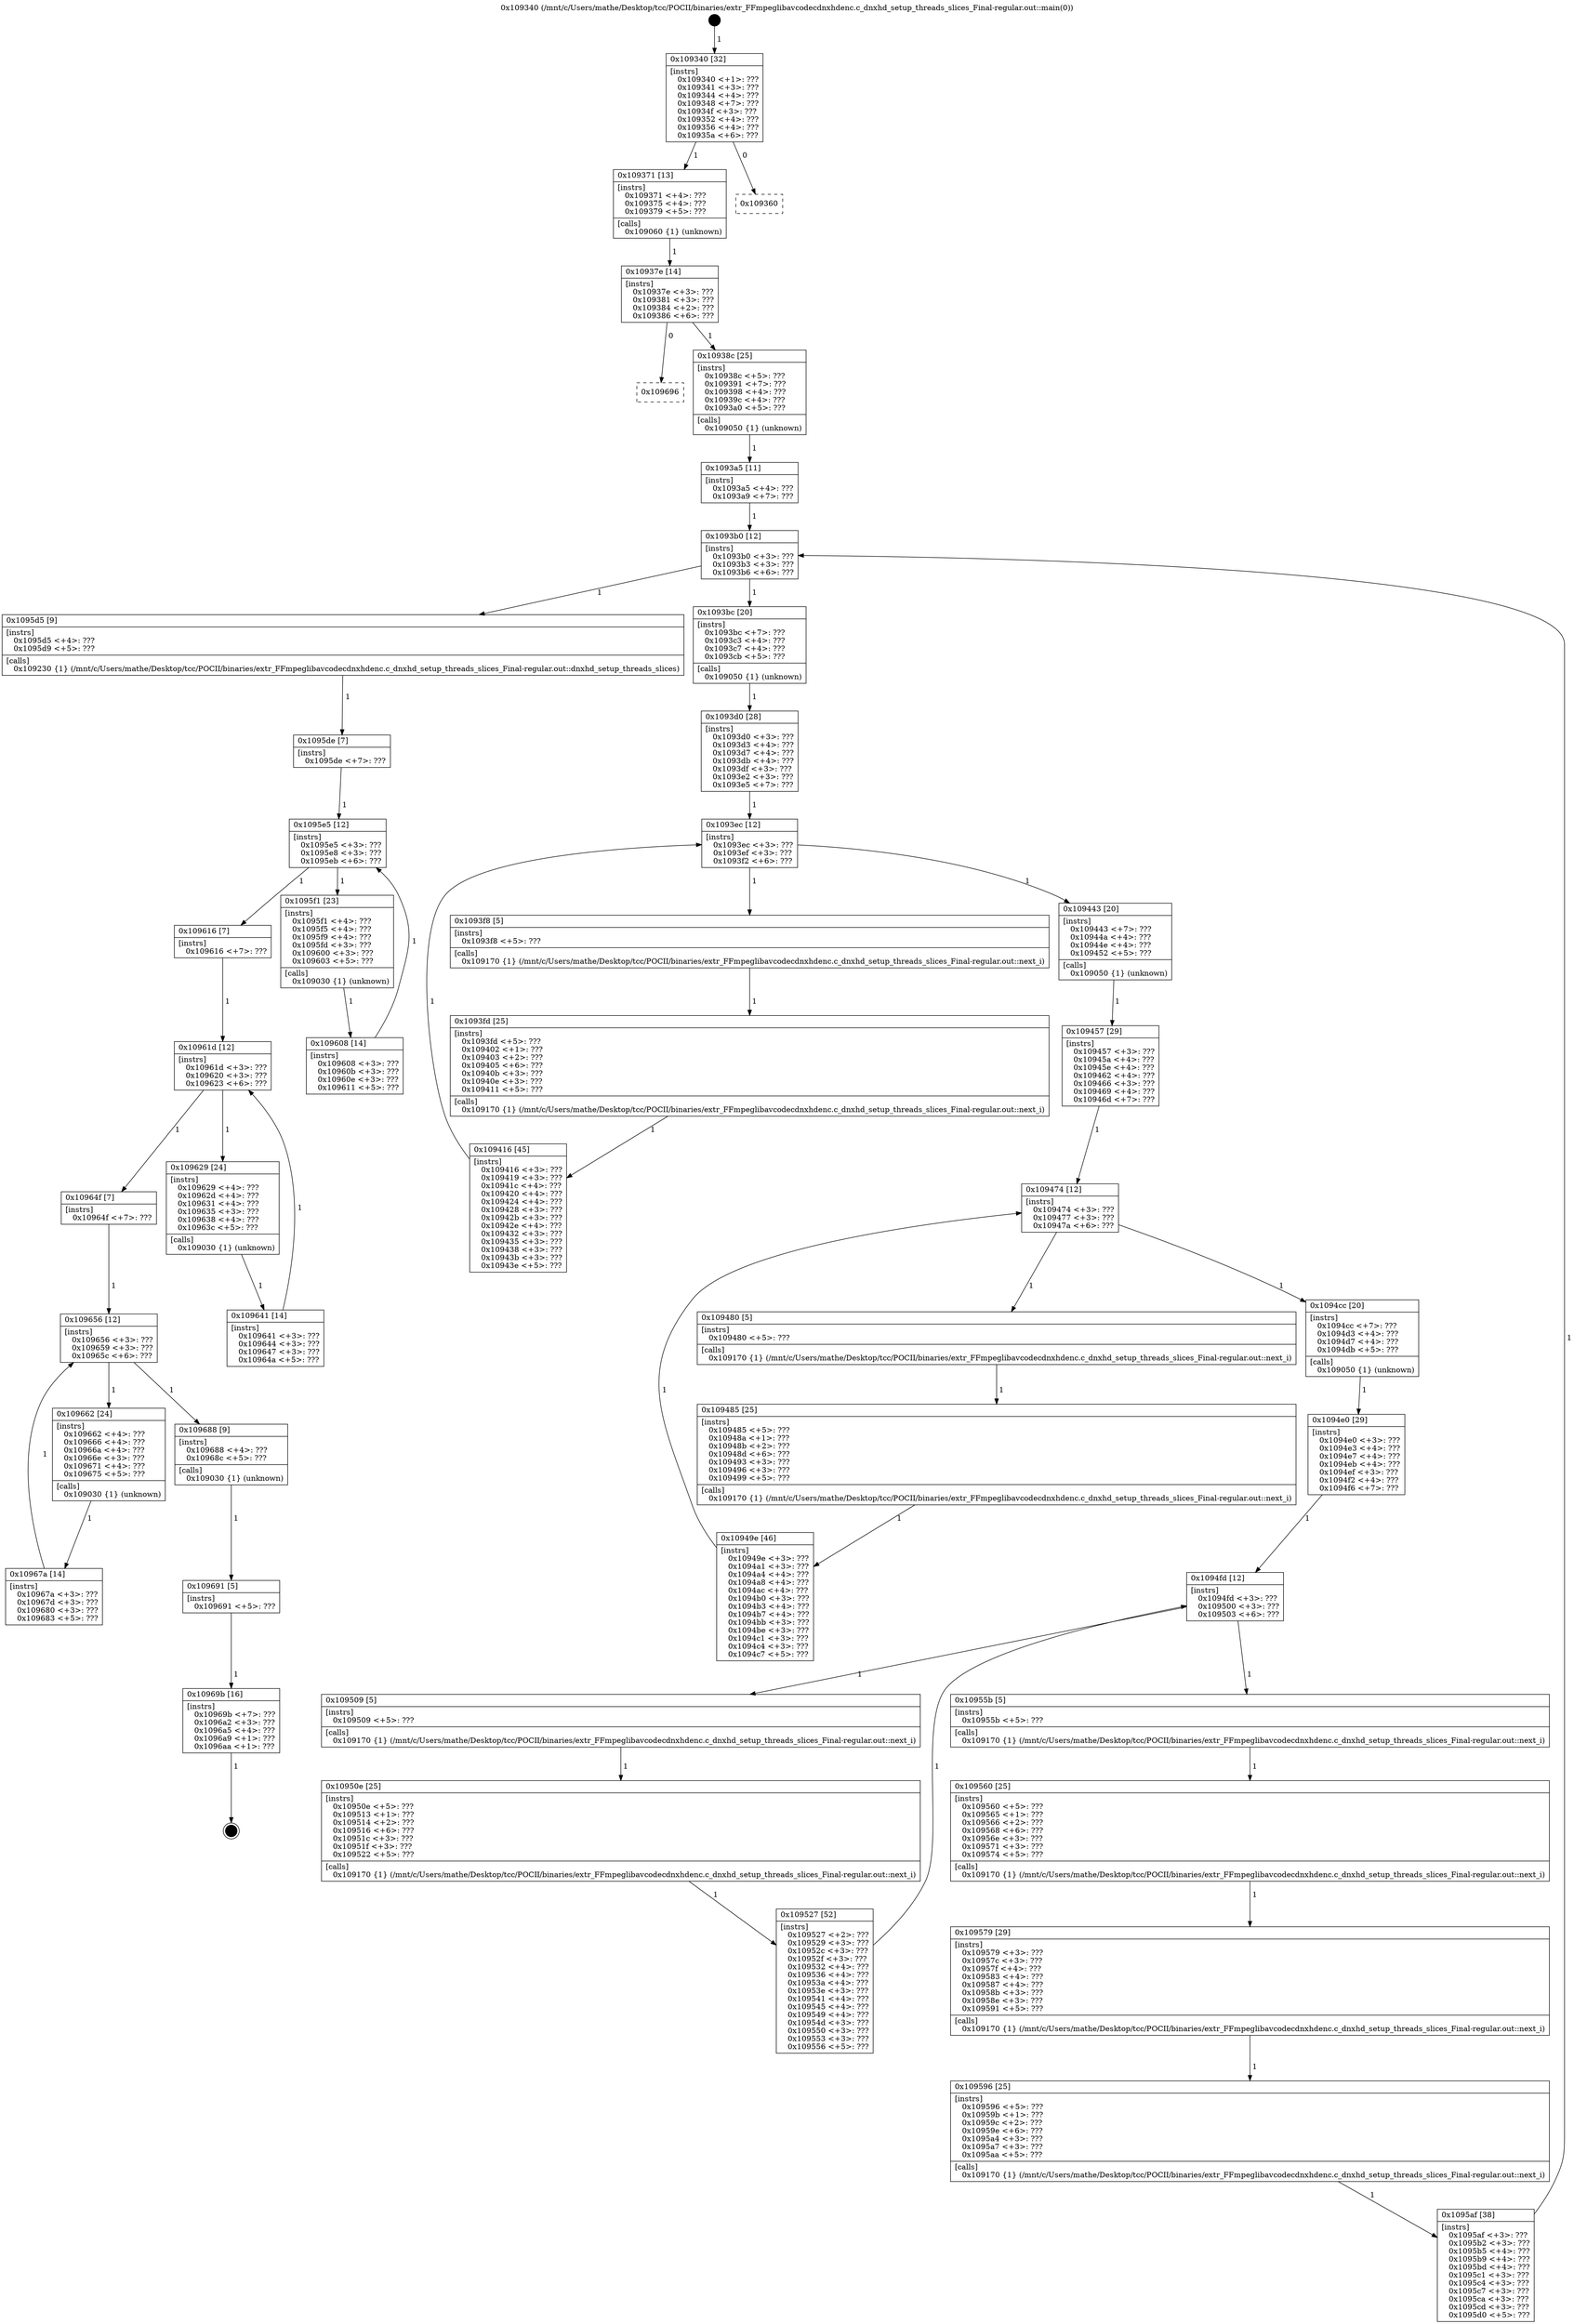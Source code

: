 digraph "0x109340" {
  label = "0x109340 (/mnt/c/Users/mathe/Desktop/tcc/POCII/binaries/extr_FFmpeglibavcodecdnxhdenc.c_dnxhd_setup_threads_slices_Final-regular.out::main(0))"
  labelloc = "t"
  node[shape=record]

  Entry [label="",width=0.3,height=0.3,shape=circle,fillcolor=black,style=filled]
  "0x109340" [label="{
     0x109340 [32]\l
     | [instrs]\l
     &nbsp;&nbsp;0x109340 \<+1\>: ???\l
     &nbsp;&nbsp;0x109341 \<+3\>: ???\l
     &nbsp;&nbsp;0x109344 \<+4\>: ???\l
     &nbsp;&nbsp;0x109348 \<+7\>: ???\l
     &nbsp;&nbsp;0x10934f \<+3\>: ???\l
     &nbsp;&nbsp;0x109352 \<+4\>: ???\l
     &nbsp;&nbsp;0x109356 \<+4\>: ???\l
     &nbsp;&nbsp;0x10935a \<+6\>: ???\l
  }"]
  "0x109371" [label="{
     0x109371 [13]\l
     | [instrs]\l
     &nbsp;&nbsp;0x109371 \<+4\>: ???\l
     &nbsp;&nbsp;0x109375 \<+4\>: ???\l
     &nbsp;&nbsp;0x109379 \<+5\>: ???\l
     | [calls]\l
     &nbsp;&nbsp;0x109060 \{1\} (unknown)\l
  }"]
  "0x109360" [label="{
     0x109360\l
  }", style=dashed]
  "0x10937e" [label="{
     0x10937e [14]\l
     | [instrs]\l
     &nbsp;&nbsp;0x10937e \<+3\>: ???\l
     &nbsp;&nbsp;0x109381 \<+3\>: ???\l
     &nbsp;&nbsp;0x109384 \<+2\>: ???\l
     &nbsp;&nbsp;0x109386 \<+6\>: ???\l
  }"]
  "0x109696" [label="{
     0x109696\l
  }", style=dashed]
  "0x10938c" [label="{
     0x10938c [25]\l
     | [instrs]\l
     &nbsp;&nbsp;0x10938c \<+5\>: ???\l
     &nbsp;&nbsp;0x109391 \<+7\>: ???\l
     &nbsp;&nbsp;0x109398 \<+4\>: ???\l
     &nbsp;&nbsp;0x10939c \<+4\>: ???\l
     &nbsp;&nbsp;0x1093a0 \<+5\>: ???\l
     | [calls]\l
     &nbsp;&nbsp;0x109050 \{1\} (unknown)\l
  }"]
  Exit [label="",width=0.3,height=0.3,shape=circle,fillcolor=black,style=filled,peripheries=2]
  "0x1093b0" [label="{
     0x1093b0 [12]\l
     | [instrs]\l
     &nbsp;&nbsp;0x1093b0 \<+3\>: ???\l
     &nbsp;&nbsp;0x1093b3 \<+3\>: ???\l
     &nbsp;&nbsp;0x1093b6 \<+6\>: ???\l
  }"]
  "0x1095d5" [label="{
     0x1095d5 [9]\l
     | [instrs]\l
     &nbsp;&nbsp;0x1095d5 \<+4\>: ???\l
     &nbsp;&nbsp;0x1095d9 \<+5\>: ???\l
     | [calls]\l
     &nbsp;&nbsp;0x109230 \{1\} (/mnt/c/Users/mathe/Desktop/tcc/POCII/binaries/extr_FFmpeglibavcodecdnxhdenc.c_dnxhd_setup_threads_slices_Final-regular.out::dnxhd_setup_threads_slices)\l
  }"]
  "0x1093bc" [label="{
     0x1093bc [20]\l
     | [instrs]\l
     &nbsp;&nbsp;0x1093bc \<+7\>: ???\l
     &nbsp;&nbsp;0x1093c3 \<+4\>: ???\l
     &nbsp;&nbsp;0x1093c7 \<+4\>: ???\l
     &nbsp;&nbsp;0x1093cb \<+5\>: ???\l
     | [calls]\l
     &nbsp;&nbsp;0x109050 \{1\} (unknown)\l
  }"]
  "0x1093ec" [label="{
     0x1093ec [12]\l
     | [instrs]\l
     &nbsp;&nbsp;0x1093ec \<+3\>: ???\l
     &nbsp;&nbsp;0x1093ef \<+3\>: ???\l
     &nbsp;&nbsp;0x1093f2 \<+6\>: ???\l
  }"]
  "0x109443" [label="{
     0x109443 [20]\l
     | [instrs]\l
     &nbsp;&nbsp;0x109443 \<+7\>: ???\l
     &nbsp;&nbsp;0x10944a \<+4\>: ???\l
     &nbsp;&nbsp;0x10944e \<+4\>: ???\l
     &nbsp;&nbsp;0x109452 \<+5\>: ???\l
     | [calls]\l
     &nbsp;&nbsp;0x109050 \{1\} (unknown)\l
  }"]
  "0x1093f8" [label="{
     0x1093f8 [5]\l
     | [instrs]\l
     &nbsp;&nbsp;0x1093f8 \<+5\>: ???\l
     | [calls]\l
     &nbsp;&nbsp;0x109170 \{1\} (/mnt/c/Users/mathe/Desktop/tcc/POCII/binaries/extr_FFmpeglibavcodecdnxhdenc.c_dnxhd_setup_threads_slices_Final-regular.out::next_i)\l
  }"]
  "0x1093fd" [label="{
     0x1093fd [25]\l
     | [instrs]\l
     &nbsp;&nbsp;0x1093fd \<+5\>: ???\l
     &nbsp;&nbsp;0x109402 \<+1\>: ???\l
     &nbsp;&nbsp;0x109403 \<+2\>: ???\l
     &nbsp;&nbsp;0x109405 \<+6\>: ???\l
     &nbsp;&nbsp;0x10940b \<+3\>: ???\l
     &nbsp;&nbsp;0x10940e \<+3\>: ???\l
     &nbsp;&nbsp;0x109411 \<+5\>: ???\l
     | [calls]\l
     &nbsp;&nbsp;0x109170 \{1\} (/mnt/c/Users/mathe/Desktop/tcc/POCII/binaries/extr_FFmpeglibavcodecdnxhdenc.c_dnxhd_setup_threads_slices_Final-regular.out::next_i)\l
  }"]
  "0x109416" [label="{
     0x109416 [45]\l
     | [instrs]\l
     &nbsp;&nbsp;0x109416 \<+3\>: ???\l
     &nbsp;&nbsp;0x109419 \<+3\>: ???\l
     &nbsp;&nbsp;0x10941c \<+4\>: ???\l
     &nbsp;&nbsp;0x109420 \<+4\>: ???\l
     &nbsp;&nbsp;0x109424 \<+4\>: ???\l
     &nbsp;&nbsp;0x109428 \<+3\>: ???\l
     &nbsp;&nbsp;0x10942b \<+3\>: ???\l
     &nbsp;&nbsp;0x10942e \<+4\>: ???\l
     &nbsp;&nbsp;0x109432 \<+3\>: ???\l
     &nbsp;&nbsp;0x109435 \<+3\>: ???\l
     &nbsp;&nbsp;0x109438 \<+3\>: ???\l
     &nbsp;&nbsp;0x10943b \<+3\>: ???\l
     &nbsp;&nbsp;0x10943e \<+5\>: ???\l
  }"]
  "0x1093d0" [label="{
     0x1093d0 [28]\l
     | [instrs]\l
     &nbsp;&nbsp;0x1093d0 \<+3\>: ???\l
     &nbsp;&nbsp;0x1093d3 \<+4\>: ???\l
     &nbsp;&nbsp;0x1093d7 \<+4\>: ???\l
     &nbsp;&nbsp;0x1093db \<+4\>: ???\l
     &nbsp;&nbsp;0x1093df \<+3\>: ???\l
     &nbsp;&nbsp;0x1093e2 \<+3\>: ???\l
     &nbsp;&nbsp;0x1093e5 \<+7\>: ???\l
  }"]
  "0x109474" [label="{
     0x109474 [12]\l
     | [instrs]\l
     &nbsp;&nbsp;0x109474 \<+3\>: ???\l
     &nbsp;&nbsp;0x109477 \<+3\>: ???\l
     &nbsp;&nbsp;0x10947a \<+6\>: ???\l
  }"]
  "0x1094cc" [label="{
     0x1094cc [20]\l
     | [instrs]\l
     &nbsp;&nbsp;0x1094cc \<+7\>: ???\l
     &nbsp;&nbsp;0x1094d3 \<+4\>: ???\l
     &nbsp;&nbsp;0x1094d7 \<+4\>: ???\l
     &nbsp;&nbsp;0x1094db \<+5\>: ???\l
     | [calls]\l
     &nbsp;&nbsp;0x109050 \{1\} (unknown)\l
  }"]
  "0x109480" [label="{
     0x109480 [5]\l
     | [instrs]\l
     &nbsp;&nbsp;0x109480 \<+5\>: ???\l
     | [calls]\l
     &nbsp;&nbsp;0x109170 \{1\} (/mnt/c/Users/mathe/Desktop/tcc/POCII/binaries/extr_FFmpeglibavcodecdnxhdenc.c_dnxhd_setup_threads_slices_Final-regular.out::next_i)\l
  }"]
  "0x109485" [label="{
     0x109485 [25]\l
     | [instrs]\l
     &nbsp;&nbsp;0x109485 \<+5\>: ???\l
     &nbsp;&nbsp;0x10948a \<+1\>: ???\l
     &nbsp;&nbsp;0x10948b \<+2\>: ???\l
     &nbsp;&nbsp;0x10948d \<+6\>: ???\l
     &nbsp;&nbsp;0x109493 \<+3\>: ???\l
     &nbsp;&nbsp;0x109496 \<+3\>: ???\l
     &nbsp;&nbsp;0x109499 \<+5\>: ???\l
     | [calls]\l
     &nbsp;&nbsp;0x109170 \{1\} (/mnt/c/Users/mathe/Desktop/tcc/POCII/binaries/extr_FFmpeglibavcodecdnxhdenc.c_dnxhd_setup_threads_slices_Final-regular.out::next_i)\l
  }"]
  "0x10949e" [label="{
     0x10949e [46]\l
     | [instrs]\l
     &nbsp;&nbsp;0x10949e \<+3\>: ???\l
     &nbsp;&nbsp;0x1094a1 \<+3\>: ???\l
     &nbsp;&nbsp;0x1094a4 \<+4\>: ???\l
     &nbsp;&nbsp;0x1094a8 \<+4\>: ???\l
     &nbsp;&nbsp;0x1094ac \<+4\>: ???\l
     &nbsp;&nbsp;0x1094b0 \<+3\>: ???\l
     &nbsp;&nbsp;0x1094b3 \<+4\>: ???\l
     &nbsp;&nbsp;0x1094b7 \<+4\>: ???\l
     &nbsp;&nbsp;0x1094bb \<+3\>: ???\l
     &nbsp;&nbsp;0x1094be \<+3\>: ???\l
     &nbsp;&nbsp;0x1094c1 \<+3\>: ???\l
     &nbsp;&nbsp;0x1094c4 \<+3\>: ???\l
     &nbsp;&nbsp;0x1094c7 \<+5\>: ???\l
  }"]
  "0x109457" [label="{
     0x109457 [29]\l
     | [instrs]\l
     &nbsp;&nbsp;0x109457 \<+3\>: ???\l
     &nbsp;&nbsp;0x10945a \<+4\>: ???\l
     &nbsp;&nbsp;0x10945e \<+4\>: ???\l
     &nbsp;&nbsp;0x109462 \<+4\>: ???\l
     &nbsp;&nbsp;0x109466 \<+3\>: ???\l
     &nbsp;&nbsp;0x109469 \<+4\>: ???\l
     &nbsp;&nbsp;0x10946d \<+7\>: ???\l
  }"]
  "0x1094fd" [label="{
     0x1094fd [12]\l
     | [instrs]\l
     &nbsp;&nbsp;0x1094fd \<+3\>: ???\l
     &nbsp;&nbsp;0x109500 \<+3\>: ???\l
     &nbsp;&nbsp;0x109503 \<+6\>: ???\l
  }"]
  "0x10955b" [label="{
     0x10955b [5]\l
     | [instrs]\l
     &nbsp;&nbsp;0x10955b \<+5\>: ???\l
     | [calls]\l
     &nbsp;&nbsp;0x109170 \{1\} (/mnt/c/Users/mathe/Desktop/tcc/POCII/binaries/extr_FFmpeglibavcodecdnxhdenc.c_dnxhd_setup_threads_slices_Final-regular.out::next_i)\l
  }"]
  "0x109509" [label="{
     0x109509 [5]\l
     | [instrs]\l
     &nbsp;&nbsp;0x109509 \<+5\>: ???\l
     | [calls]\l
     &nbsp;&nbsp;0x109170 \{1\} (/mnt/c/Users/mathe/Desktop/tcc/POCII/binaries/extr_FFmpeglibavcodecdnxhdenc.c_dnxhd_setup_threads_slices_Final-regular.out::next_i)\l
  }"]
  "0x10950e" [label="{
     0x10950e [25]\l
     | [instrs]\l
     &nbsp;&nbsp;0x10950e \<+5\>: ???\l
     &nbsp;&nbsp;0x109513 \<+1\>: ???\l
     &nbsp;&nbsp;0x109514 \<+2\>: ???\l
     &nbsp;&nbsp;0x109516 \<+6\>: ???\l
     &nbsp;&nbsp;0x10951c \<+3\>: ???\l
     &nbsp;&nbsp;0x10951f \<+3\>: ???\l
     &nbsp;&nbsp;0x109522 \<+5\>: ???\l
     | [calls]\l
     &nbsp;&nbsp;0x109170 \{1\} (/mnt/c/Users/mathe/Desktop/tcc/POCII/binaries/extr_FFmpeglibavcodecdnxhdenc.c_dnxhd_setup_threads_slices_Final-regular.out::next_i)\l
  }"]
  "0x109527" [label="{
     0x109527 [52]\l
     | [instrs]\l
     &nbsp;&nbsp;0x109527 \<+2\>: ???\l
     &nbsp;&nbsp;0x109529 \<+3\>: ???\l
     &nbsp;&nbsp;0x10952c \<+3\>: ???\l
     &nbsp;&nbsp;0x10952f \<+3\>: ???\l
     &nbsp;&nbsp;0x109532 \<+4\>: ???\l
     &nbsp;&nbsp;0x109536 \<+4\>: ???\l
     &nbsp;&nbsp;0x10953a \<+4\>: ???\l
     &nbsp;&nbsp;0x10953e \<+3\>: ???\l
     &nbsp;&nbsp;0x109541 \<+4\>: ???\l
     &nbsp;&nbsp;0x109545 \<+4\>: ???\l
     &nbsp;&nbsp;0x109549 \<+4\>: ???\l
     &nbsp;&nbsp;0x10954d \<+3\>: ???\l
     &nbsp;&nbsp;0x109550 \<+3\>: ???\l
     &nbsp;&nbsp;0x109553 \<+3\>: ???\l
     &nbsp;&nbsp;0x109556 \<+5\>: ???\l
  }"]
  "0x1094e0" [label="{
     0x1094e0 [29]\l
     | [instrs]\l
     &nbsp;&nbsp;0x1094e0 \<+3\>: ???\l
     &nbsp;&nbsp;0x1094e3 \<+4\>: ???\l
     &nbsp;&nbsp;0x1094e7 \<+4\>: ???\l
     &nbsp;&nbsp;0x1094eb \<+4\>: ???\l
     &nbsp;&nbsp;0x1094ef \<+3\>: ???\l
     &nbsp;&nbsp;0x1094f2 \<+4\>: ???\l
     &nbsp;&nbsp;0x1094f6 \<+7\>: ???\l
  }"]
  "0x109560" [label="{
     0x109560 [25]\l
     | [instrs]\l
     &nbsp;&nbsp;0x109560 \<+5\>: ???\l
     &nbsp;&nbsp;0x109565 \<+1\>: ???\l
     &nbsp;&nbsp;0x109566 \<+2\>: ???\l
     &nbsp;&nbsp;0x109568 \<+6\>: ???\l
     &nbsp;&nbsp;0x10956e \<+3\>: ???\l
     &nbsp;&nbsp;0x109571 \<+3\>: ???\l
     &nbsp;&nbsp;0x109574 \<+5\>: ???\l
     | [calls]\l
     &nbsp;&nbsp;0x109170 \{1\} (/mnt/c/Users/mathe/Desktop/tcc/POCII/binaries/extr_FFmpeglibavcodecdnxhdenc.c_dnxhd_setup_threads_slices_Final-regular.out::next_i)\l
  }"]
  "0x109579" [label="{
     0x109579 [29]\l
     | [instrs]\l
     &nbsp;&nbsp;0x109579 \<+3\>: ???\l
     &nbsp;&nbsp;0x10957c \<+3\>: ???\l
     &nbsp;&nbsp;0x10957f \<+4\>: ???\l
     &nbsp;&nbsp;0x109583 \<+4\>: ???\l
     &nbsp;&nbsp;0x109587 \<+4\>: ???\l
     &nbsp;&nbsp;0x10958b \<+3\>: ???\l
     &nbsp;&nbsp;0x10958e \<+3\>: ???\l
     &nbsp;&nbsp;0x109591 \<+5\>: ???\l
     | [calls]\l
     &nbsp;&nbsp;0x109170 \{1\} (/mnt/c/Users/mathe/Desktop/tcc/POCII/binaries/extr_FFmpeglibavcodecdnxhdenc.c_dnxhd_setup_threads_slices_Final-regular.out::next_i)\l
  }"]
  "0x109596" [label="{
     0x109596 [25]\l
     | [instrs]\l
     &nbsp;&nbsp;0x109596 \<+5\>: ???\l
     &nbsp;&nbsp;0x10959b \<+1\>: ???\l
     &nbsp;&nbsp;0x10959c \<+2\>: ???\l
     &nbsp;&nbsp;0x10959e \<+6\>: ???\l
     &nbsp;&nbsp;0x1095a4 \<+3\>: ???\l
     &nbsp;&nbsp;0x1095a7 \<+3\>: ???\l
     &nbsp;&nbsp;0x1095aa \<+5\>: ???\l
     | [calls]\l
     &nbsp;&nbsp;0x109170 \{1\} (/mnt/c/Users/mathe/Desktop/tcc/POCII/binaries/extr_FFmpeglibavcodecdnxhdenc.c_dnxhd_setup_threads_slices_Final-regular.out::next_i)\l
  }"]
  "0x1095af" [label="{
     0x1095af [38]\l
     | [instrs]\l
     &nbsp;&nbsp;0x1095af \<+3\>: ???\l
     &nbsp;&nbsp;0x1095b2 \<+3\>: ???\l
     &nbsp;&nbsp;0x1095b5 \<+4\>: ???\l
     &nbsp;&nbsp;0x1095b9 \<+4\>: ???\l
     &nbsp;&nbsp;0x1095bd \<+4\>: ???\l
     &nbsp;&nbsp;0x1095c1 \<+3\>: ???\l
     &nbsp;&nbsp;0x1095c4 \<+3\>: ???\l
     &nbsp;&nbsp;0x1095c7 \<+3\>: ???\l
     &nbsp;&nbsp;0x1095ca \<+3\>: ???\l
     &nbsp;&nbsp;0x1095cd \<+3\>: ???\l
     &nbsp;&nbsp;0x1095d0 \<+5\>: ???\l
  }"]
  "0x1093a5" [label="{
     0x1093a5 [11]\l
     | [instrs]\l
     &nbsp;&nbsp;0x1093a5 \<+4\>: ???\l
     &nbsp;&nbsp;0x1093a9 \<+7\>: ???\l
  }"]
  "0x1095e5" [label="{
     0x1095e5 [12]\l
     | [instrs]\l
     &nbsp;&nbsp;0x1095e5 \<+3\>: ???\l
     &nbsp;&nbsp;0x1095e8 \<+3\>: ???\l
     &nbsp;&nbsp;0x1095eb \<+6\>: ???\l
  }"]
  "0x10961d" [label="{
     0x10961d [12]\l
     | [instrs]\l
     &nbsp;&nbsp;0x10961d \<+3\>: ???\l
     &nbsp;&nbsp;0x109620 \<+3\>: ???\l
     &nbsp;&nbsp;0x109623 \<+6\>: ???\l
  }"]
  "0x1095f1" [label="{
     0x1095f1 [23]\l
     | [instrs]\l
     &nbsp;&nbsp;0x1095f1 \<+4\>: ???\l
     &nbsp;&nbsp;0x1095f5 \<+4\>: ???\l
     &nbsp;&nbsp;0x1095f9 \<+4\>: ???\l
     &nbsp;&nbsp;0x1095fd \<+3\>: ???\l
     &nbsp;&nbsp;0x109600 \<+3\>: ???\l
     &nbsp;&nbsp;0x109603 \<+5\>: ???\l
     | [calls]\l
     &nbsp;&nbsp;0x109030 \{1\} (unknown)\l
  }"]
  "0x109608" [label="{
     0x109608 [14]\l
     | [instrs]\l
     &nbsp;&nbsp;0x109608 \<+3\>: ???\l
     &nbsp;&nbsp;0x10960b \<+3\>: ???\l
     &nbsp;&nbsp;0x10960e \<+3\>: ???\l
     &nbsp;&nbsp;0x109611 \<+5\>: ???\l
  }"]
  "0x1095de" [label="{
     0x1095de [7]\l
     | [instrs]\l
     &nbsp;&nbsp;0x1095de \<+7\>: ???\l
  }"]
  "0x109656" [label="{
     0x109656 [12]\l
     | [instrs]\l
     &nbsp;&nbsp;0x109656 \<+3\>: ???\l
     &nbsp;&nbsp;0x109659 \<+3\>: ???\l
     &nbsp;&nbsp;0x10965c \<+6\>: ???\l
  }"]
  "0x109629" [label="{
     0x109629 [24]\l
     | [instrs]\l
     &nbsp;&nbsp;0x109629 \<+4\>: ???\l
     &nbsp;&nbsp;0x10962d \<+4\>: ???\l
     &nbsp;&nbsp;0x109631 \<+4\>: ???\l
     &nbsp;&nbsp;0x109635 \<+3\>: ???\l
     &nbsp;&nbsp;0x109638 \<+4\>: ???\l
     &nbsp;&nbsp;0x10963c \<+5\>: ???\l
     | [calls]\l
     &nbsp;&nbsp;0x109030 \{1\} (unknown)\l
  }"]
  "0x109641" [label="{
     0x109641 [14]\l
     | [instrs]\l
     &nbsp;&nbsp;0x109641 \<+3\>: ???\l
     &nbsp;&nbsp;0x109644 \<+3\>: ???\l
     &nbsp;&nbsp;0x109647 \<+3\>: ???\l
     &nbsp;&nbsp;0x10964a \<+5\>: ???\l
  }"]
  "0x109616" [label="{
     0x109616 [7]\l
     | [instrs]\l
     &nbsp;&nbsp;0x109616 \<+7\>: ???\l
  }"]
  "0x109688" [label="{
     0x109688 [9]\l
     | [instrs]\l
     &nbsp;&nbsp;0x109688 \<+4\>: ???\l
     &nbsp;&nbsp;0x10968c \<+5\>: ???\l
     | [calls]\l
     &nbsp;&nbsp;0x109030 \{1\} (unknown)\l
  }"]
  "0x109662" [label="{
     0x109662 [24]\l
     | [instrs]\l
     &nbsp;&nbsp;0x109662 \<+4\>: ???\l
     &nbsp;&nbsp;0x109666 \<+4\>: ???\l
     &nbsp;&nbsp;0x10966a \<+4\>: ???\l
     &nbsp;&nbsp;0x10966e \<+3\>: ???\l
     &nbsp;&nbsp;0x109671 \<+4\>: ???\l
     &nbsp;&nbsp;0x109675 \<+5\>: ???\l
     | [calls]\l
     &nbsp;&nbsp;0x109030 \{1\} (unknown)\l
  }"]
  "0x10967a" [label="{
     0x10967a [14]\l
     | [instrs]\l
     &nbsp;&nbsp;0x10967a \<+3\>: ???\l
     &nbsp;&nbsp;0x10967d \<+3\>: ???\l
     &nbsp;&nbsp;0x109680 \<+3\>: ???\l
     &nbsp;&nbsp;0x109683 \<+5\>: ???\l
  }"]
  "0x10964f" [label="{
     0x10964f [7]\l
     | [instrs]\l
     &nbsp;&nbsp;0x10964f \<+7\>: ???\l
  }"]
  "0x109691" [label="{
     0x109691 [5]\l
     | [instrs]\l
     &nbsp;&nbsp;0x109691 \<+5\>: ???\l
  }"]
  "0x10969b" [label="{
     0x10969b [16]\l
     | [instrs]\l
     &nbsp;&nbsp;0x10969b \<+7\>: ???\l
     &nbsp;&nbsp;0x1096a2 \<+3\>: ???\l
     &nbsp;&nbsp;0x1096a5 \<+4\>: ???\l
     &nbsp;&nbsp;0x1096a9 \<+1\>: ???\l
     &nbsp;&nbsp;0x1096aa \<+1\>: ???\l
  }"]
  Entry -> "0x109340" [label=" 1"]
  "0x109340" -> "0x109371" [label=" 1"]
  "0x109340" -> "0x109360" [label=" 0"]
  "0x109371" -> "0x10937e" [label=" 1"]
  "0x10937e" -> "0x109696" [label=" 0"]
  "0x10937e" -> "0x10938c" [label=" 1"]
  "0x10969b" -> Exit [label=" 1"]
  "0x10938c" -> "0x1093a5" [label=" 1"]
  "0x1093b0" -> "0x1095d5" [label=" 1"]
  "0x1093b0" -> "0x1093bc" [label=" 1"]
  "0x1093bc" -> "0x1093d0" [label=" 1"]
  "0x1093ec" -> "0x109443" [label=" 1"]
  "0x1093ec" -> "0x1093f8" [label=" 1"]
  "0x1093f8" -> "0x1093fd" [label=" 1"]
  "0x1093fd" -> "0x109416" [label=" 1"]
  "0x1093d0" -> "0x1093ec" [label=" 1"]
  "0x109416" -> "0x1093ec" [label=" 1"]
  "0x109443" -> "0x109457" [label=" 1"]
  "0x109474" -> "0x1094cc" [label=" 1"]
  "0x109474" -> "0x109480" [label=" 1"]
  "0x109480" -> "0x109485" [label=" 1"]
  "0x109485" -> "0x10949e" [label=" 1"]
  "0x109457" -> "0x109474" [label=" 1"]
  "0x10949e" -> "0x109474" [label=" 1"]
  "0x1094cc" -> "0x1094e0" [label=" 1"]
  "0x1094fd" -> "0x10955b" [label=" 1"]
  "0x1094fd" -> "0x109509" [label=" 1"]
  "0x109509" -> "0x10950e" [label=" 1"]
  "0x10950e" -> "0x109527" [label=" 1"]
  "0x1094e0" -> "0x1094fd" [label=" 1"]
  "0x109527" -> "0x1094fd" [label=" 1"]
  "0x10955b" -> "0x109560" [label=" 1"]
  "0x109560" -> "0x109579" [label=" 1"]
  "0x109579" -> "0x109596" [label=" 1"]
  "0x109596" -> "0x1095af" [label=" 1"]
  "0x1093a5" -> "0x1093b0" [label=" 1"]
  "0x1095af" -> "0x1093b0" [label=" 1"]
  "0x1095d5" -> "0x1095de" [label=" 1"]
  "0x1095e5" -> "0x109616" [label=" 1"]
  "0x1095e5" -> "0x1095f1" [label=" 1"]
  "0x1095f1" -> "0x109608" [label=" 1"]
  "0x1095de" -> "0x1095e5" [label=" 1"]
  "0x109608" -> "0x1095e5" [label=" 1"]
  "0x10961d" -> "0x10964f" [label=" 1"]
  "0x10961d" -> "0x109629" [label=" 1"]
  "0x109629" -> "0x109641" [label=" 1"]
  "0x109616" -> "0x10961d" [label=" 1"]
  "0x109641" -> "0x10961d" [label=" 1"]
  "0x109656" -> "0x109688" [label=" 1"]
  "0x109656" -> "0x109662" [label=" 1"]
  "0x109662" -> "0x10967a" [label=" 1"]
  "0x10964f" -> "0x109656" [label=" 1"]
  "0x10967a" -> "0x109656" [label=" 1"]
  "0x109688" -> "0x109691" [label=" 1"]
  "0x109691" -> "0x10969b" [label=" 1"]
}
